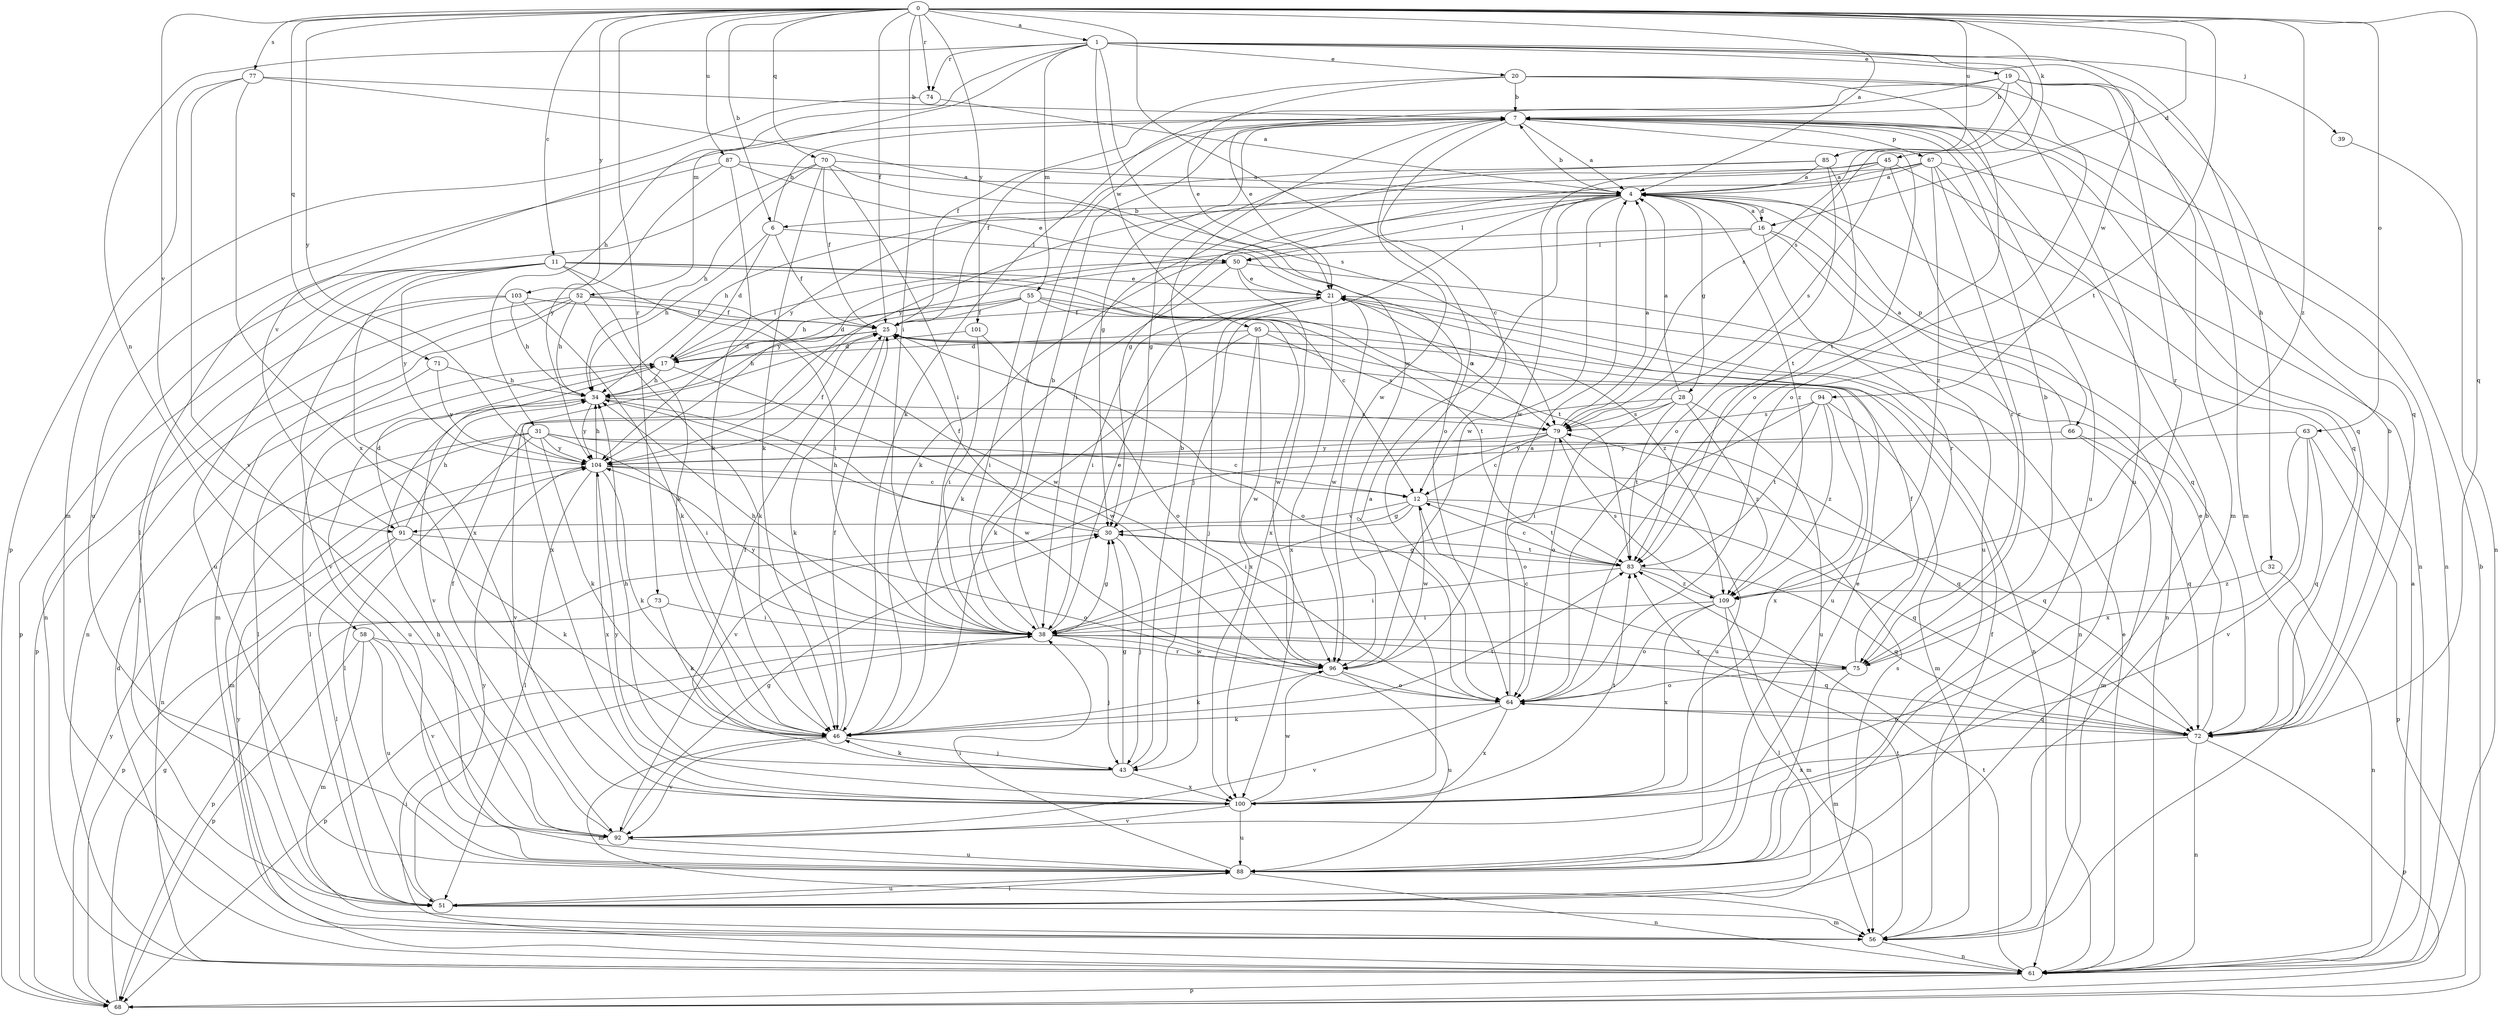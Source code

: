 strict digraph  {
0;
1;
4;
6;
7;
11;
12;
16;
17;
19;
20;
21;
25;
28;
30;
31;
32;
34;
38;
39;
43;
45;
46;
50;
51;
52;
55;
56;
58;
61;
63;
64;
66;
67;
68;
70;
71;
72;
73;
74;
75;
77;
79;
83;
85;
87;
88;
91;
92;
94;
95;
96;
100;
101;
103;
104;
109;
0 -> 1  [label=a];
0 -> 4  [label=a];
0 -> 6  [label=b];
0 -> 11  [label=c];
0 -> 16  [label=d];
0 -> 25  [label=f];
0 -> 38  [label=i];
0 -> 45  [label=k];
0 -> 63  [label=o];
0 -> 64  [label=o];
0 -> 70  [label=q];
0 -> 71  [label=q];
0 -> 72  [label=q];
0 -> 73  [label=r];
0 -> 74  [label=r];
0 -> 77  [label=s];
0 -> 83  [label=t];
0 -> 85  [label=u];
0 -> 87  [label=u];
0 -> 91  [label=v];
0 -> 101  [label=y];
0 -> 103  [label=y];
0 -> 104  [label=y];
0 -> 109  [label=z];
1 -> 19  [label=e];
1 -> 20  [label=e];
1 -> 31  [label=h];
1 -> 32  [label=h];
1 -> 39  [label=j];
1 -> 52  [label=m];
1 -> 55  [label=m];
1 -> 58  [label=n];
1 -> 74  [label=r];
1 -> 79  [label=s];
1 -> 94  [label=w];
1 -> 95  [label=w];
1 -> 96  [label=w];
4 -> 6  [label=b];
4 -> 7  [label=b];
4 -> 16  [label=d];
4 -> 28  [label=g];
4 -> 34  [label=h];
4 -> 43  [label=j];
4 -> 46  [label=k];
4 -> 50  [label=l];
4 -> 66  [label=p];
4 -> 96  [label=w];
4 -> 109  [label=z];
6 -> 7  [label=b];
6 -> 17  [label=d];
6 -> 25  [label=f];
6 -> 34  [label=h];
6 -> 50  [label=l];
7 -> 4  [label=a];
7 -> 12  [label=c];
7 -> 25  [label=f];
7 -> 30  [label=g];
7 -> 38  [label=i];
7 -> 67  [label=p];
7 -> 72  [label=q];
7 -> 83  [label=t];
7 -> 88  [label=u];
7 -> 91  [label=v];
7 -> 96  [label=w];
11 -> 12  [label=c];
11 -> 21  [label=e];
11 -> 38  [label=i];
11 -> 46  [label=k];
11 -> 61  [label=n];
11 -> 68  [label=p];
11 -> 83  [label=t];
11 -> 88  [label=u];
11 -> 100  [label=x];
11 -> 104  [label=y];
12 -> 30  [label=g];
12 -> 38  [label=i];
12 -> 72  [label=q];
12 -> 83  [label=t];
12 -> 91  [label=v];
12 -> 96  [label=w];
16 -> 4  [label=a];
16 -> 50  [label=l];
16 -> 72  [label=q];
16 -> 75  [label=r];
16 -> 88  [label=u];
16 -> 104  [label=y];
17 -> 34  [label=h];
17 -> 50  [label=l];
17 -> 51  [label=l];
17 -> 92  [label=v];
17 -> 96  [label=w];
19 -> 7  [label=b];
19 -> 21  [label=e];
19 -> 46  [label=k];
19 -> 56  [label=m];
19 -> 64  [label=o];
19 -> 72  [label=q];
19 -> 75  [label=r];
19 -> 79  [label=s];
20 -> 7  [label=b];
20 -> 21  [label=e];
20 -> 25  [label=f];
20 -> 56  [label=m];
20 -> 64  [label=o];
20 -> 88  [label=u];
21 -> 25  [label=f];
21 -> 38  [label=i];
21 -> 43  [label=j];
21 -> 61  [label=n];
21 -> 79  [label=s];
21 -> 96  [label=w];
21 -> 100  [label=x];
25 -> 17  [label=d];
25 -> 34  [label=h];
25 -> 46  [label=k];
25 -> 64  [label=o];
25 -> 88  [label=u];
28 -> 4  [label=a];
28 -> 64  [label=o];
28 -> 79  [label=s];
28 -> 83  [label=t];
28 -> 88  [label=u];
28 -> 92  [label=v];
28 -> 109  [label=z];
30 -> 25  [label=f];
30 -> 34  [label=h];
30 -> 43  [label=j];
30 -> 83  [label=t];
31 -> 12  [label=c];
31 -> 38  [label=i];
31 -> 46  [label=k];
31 -> 51  [label=l];
31 -> 56  [label=m];
31 -> 61  [label=n];
31 -> 72  [label=q];
31 -> 104  [label=y];
32 -> 61  [label=n];
32 -> 109  [label=z];
34 -> 79  [label=s];
34 -> 88  [label=u];
34 -> 96  [label=w];
34 -> 104  [label=y];
38 -> 7  [label=b];
38 -> 21  [label=e];
38 -> 30  [label=g];
38 -> 34  [label=h];
38 -> 43  [label=j];
38 -> 68  [label=p];
38 -> 72  [label=q];
38 -> 75  [label=r];
38 -> 96  [label=w];
38 -> 104  [label=y];
39 -> 61  [label=n];
43 -> 7  [label=b];
43 -> 25  [label=f];
43 -> 30  [label=g];
43 -> 34  [label=h];
43 -> 46  [label=k];
43 -> 100  [label=x];
45 -> 4  [label=a];
45 -> 38  [label=i];
45 -> 61  [label=n];
45 -> 75  [label=r];
45 -> 79  [label=s];
45 -> 96  [label=w];
46 -> 25  [label=f];
46 -> 43  [label=j];
46 -> 56  [label=m];
46 -> 83  [label=t];
46 -> 92  [label=v];
50 -> 21  [label=e];
50 -> 34  [label=h];
50 -> 46  [label=k];
50 -> 61  [label=n];
50 -> 100  [label=x];
51 -> 7  [label=b];
51 -> 56  [label=m];
51 -> 79  [label=s];
51 -> 88  [label=u];
51 -> 104  [label=y];
52 -> 25  [label=f];
52 -> 34  [label=h];
52 -> 46  [label=k];
52 -> 56  [label=m];
52 -> 61  [label=n];
52 -> 68  [label=p];
52 -> 96  [label=w];
55 -> 17  [label=d];
55 -> 25  [label=f];
55 -> 38  [label=i];
55 -> 83  [label=t];
55 -> 96  [label=w];
55 -> 100  [label=x];
55 -> 109  [label=z];
56 -> 25  [label=f];
56 -> 61  [label=n];
56 -> 83  [label=t];
58 -> 56  [label=m];
58 -> 68  [label=p];
58 -> 75  [label=r];
58 -> 88  [label=u];
58 -> 92  [label=v];
61 -> 4  [label=a];
61 -> 17  [label=d];
61 -> 21  [label=e];
61 -> 38  [label=i];
61 -> 68  [label=p];
61 -> 83  [label=t];
61 -> 104  [label=y];
63 -> 68  [label=p];
63 -> 72  [label=q];
63 -> 92  [label=v];
63 -> 100  [label=x];
63 -> 104  [label=y];
64 -> 4  [label=a];
64 -> 46  [label=k];
64 -> 72  [label=q];
64 -> 92  [label=v];
64 -> 100  [label=x];
66 -> 4  [label=a];
66 -> 56  [label=m];
66 -> 72  [label=q];
66 -> 104  [label=y];
67 -> 4  [label=a];
67 -> 30  [label=g];
67 -> 61  [label=n];
67 -> 72  [label=q];
67 -> 75  [label=r];
67 -> 104  [label=y];
67 -> 109  [label=z];
68 -> 7  [label=b];
68 -> 30  [label=g];
68 -> 104  [label=y];
70 -> 4  [label=a];
70 -> 25  [label=f];
70 -> 34  [label=h];
70 -> 38  [label=i];
70 -> 46  [label=k];
70 -> 51  [label=l];
70 -> 64  [label=o];
71 -> 34  [label=h];
71 -> 51  [label=l];
71 -> 104  [label=y];
72 -> 7  [label=b];
72 -> 21  [label=e];
72 -> 61  [label=n];
72 -> 64  [label=o];
72 -> 68  [label=p];
72 -> 100  [label=x];
73 -> 38  [label=i];
73 -> 46  [label=k];
73 -> 68  [label=p];
74 -> 4  [label=a];
74 -> 56  [label=m];
75 -> 7  [label=b];
75 -> 12  [label=c];
75 -> 25  [label=f];
75 -> 56  [label=m];
75 -> 64  [label=o];
77 -> 7  [label=b];
77 -> 68  [label=p];
77 -> 79  [label=s];
77 -> 92  [label=v];
77 -> 100  [label=x];
79 -> 4  [label=a];
79 -> 12  [label=c];
79 -> 64  [label=o];
79 -> 88  [label=u];
79 -> 92  [label=v];
79 -> 104  [label=y];
83 -> 12  [label=c];
83 -> 30  [label=g];
83 -> 38  [label=i];
83 -> 72  [label=q];
83 -> 109  [label=z];
85 -> 4  [label=a];
85 -> 30  [label=g];
85 -> 64  [label=o];
85 -> 83  [label=t];
85 -> 104  [label=y];
87 -> 4  [label=a];
87 -> 21  [label=e];
87 -> 46  [label=k];
87 -> 88  [label=u];
87 -> 104  [label=y];
88 -> 21  [label=e];
88 -> 34  [label=h];
88 -> 38  [label=i];
88 -> 51  [label=l];
88 -> 61  [label=n];
91 -> 17  [label=d];
91 -> 34  [label=h];
91 -> 46  [label=k];
91 -> 51  [label=l];
91 -> 64  [label=o];
91 -> 68  [label=p];
92 -> 25  [label=f];
92 -> 30  [label=g];
92 -> 88  [label=u];
94 -> 38  [label=i];
94 -> 56  [label=m];
94 -> 79  [label=s];
94 -> 83  [label=t];
94 -> 100  [label=x];
94 -> 109  [label=z];
95 -> 17  [label=d];
95 -> 46  [label=k];
95 -> 61  [label=n];
95 -> 79  [label=s];
95 -> 96  [label=w];
95 -> 100  [label=x];
96 -> 46  [label=k];
96 -> 64  [label=o];
96 -> 88  [label=u];
100 -> 4  [label=a];
100 -> 83  [label=t];
100 -> 88  [label=u];
100 -> 92  [label=v];
100 -> 96  [label=w];
100 -> 104  [label=y];
101 -> 17  [label=d];
101 -> 38  [label=i];
101 -> 64  [label=o];
103 -> 25  [label=f];
103 -> 34  [label=h];
103 -> 46  [label=k];
103 -> 51  [label=l];
103 -> 92  [label=v];
104 -> 12  [label=c];
104 -> 25  [label=f];
104 -> 34  [label=h];
104 -> 46  [label=k];
104 -> 51  [label=l];
104 -> 72  [label=q];
104 -> 100  [label=x];
109 -> 38  [label=i];
109 -> 51  [label=l];
109 -> 56  [label=m];
109 -> 64  [label=o];
109 -> 79  [label=s];
109 -> 100  [label=x];
}
